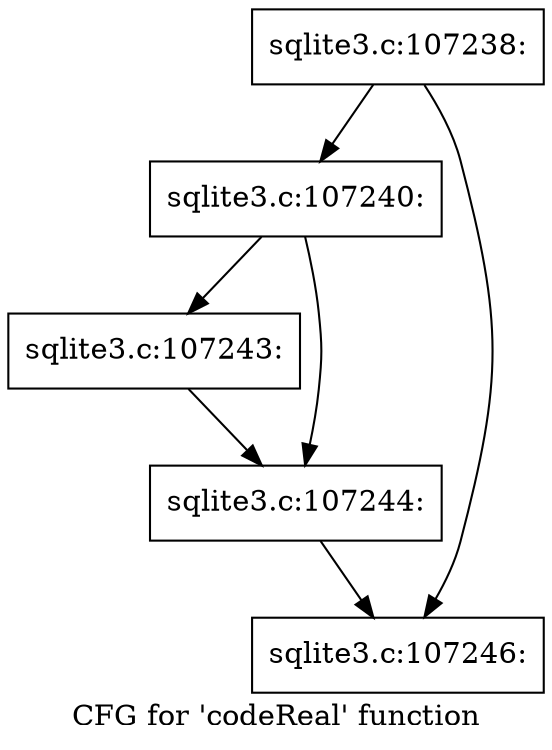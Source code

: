 digraph "CFG for 'codeReal' function" {
	label="CFG for 'codeReal' function";

	Node0x55c0f5984b50 [shape=record,label="{sqlite3.c:107238:}"];
	Node0x55c0f5984b50 -> Node0x55c0f8b04b00;
	Node0x55c0f5984b50 -> Node0x55c0f8b04b50;
	Node0x55c0f8b04b00 [shape=record,label="{sqlite3.c:107240:}"];
	Node0x55c0f8b04b00 -> Node0x55c0f8b054a0;
	Node0x55c0f8b04b00 -> Node0x55c0f8b054f0;
	Node0x55c0f8b054a0 [shape=record,label="{sqlite3.c:107243:}"];
	Node0x55c0f8b054a0 -> Node0x55c0f8b054f0;
	Node0x55c0f8b054f0 [shape=record,label="{sqlite3.c:107244:}"];
	Node0x55c0f8b054f0 -> Node0x55c0f8b04b50;
	Node0x55c0f8b04b50 [shape=record,label="{sqlite3.c:107246:}"];
}
